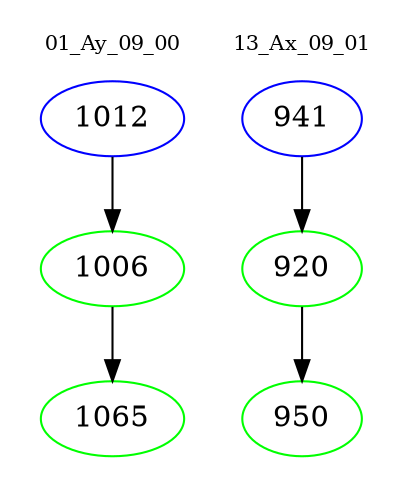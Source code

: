 digraph{
subgraph cluster_0 {
color = white
label = "01_Ay_09_00";
fontsize=10;
T0_1012 [label="1012", color="blue"]
T0_1012 -> T0_1006 [color="black"]
T0_1006 [label="1006", color="green"]
T0_1006 -> T0_1065 [color="black"]
T0_1065 [label="1065", color="green"]
}
subgraph cluster_1 {
color = white
label = "13_Ax_09_01";
fontsize=10;
T1_941 [label="941", color="blue"]
T1_941 -> T1_920 [color="black"]
T1_920 [label="920", color="green"]
T1_920 -> T1_950 [color="black"]
T1_950 [label="950", color="green"]
}
}
